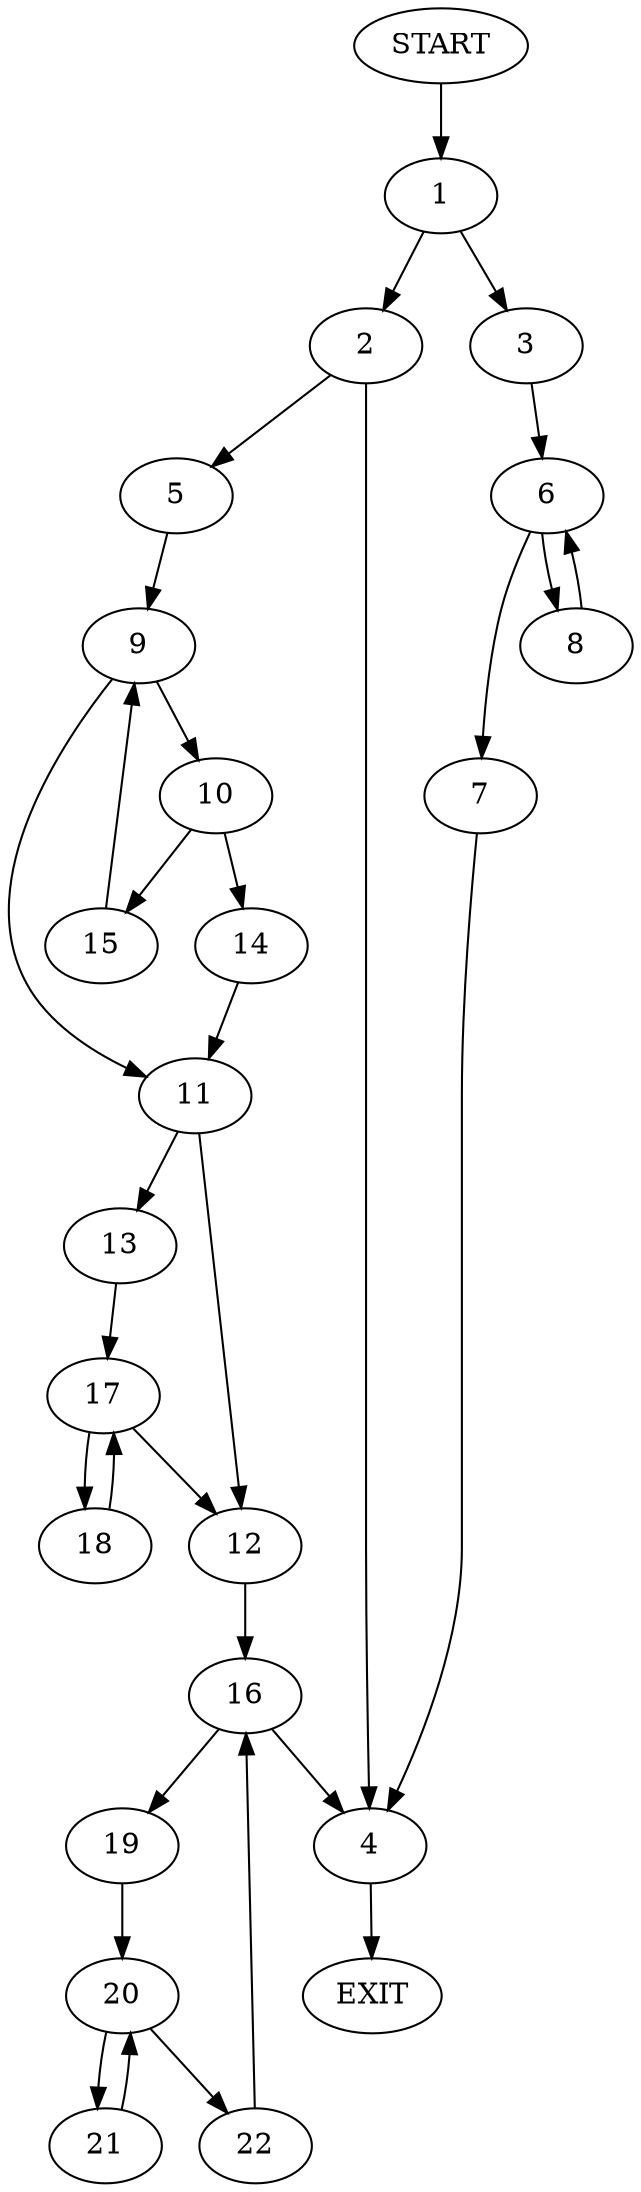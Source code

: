 digraph {
0 [label="START"]
23 [label="EXIT"]
0 -> 1
1 -> 2
1 -> 3
2 -> 4
2 -> 5
3 -> 6
6 -> 7
6 -> 8
8 -> 6
7 -> 4
4 -> 23
5 -> 9
9 -> 10
9 -> 11
11 -> 12
11 -> 13
10 -> 14
10 -> 15
14 -> 11
15 -> 9
12 -> 16
13 -> 17
17 -> 12
17 -> 18
18 -> 17
16 -> 4
16 -> 19
19 -> 20
20 -> 21
20 -> 22
22 -> 16
21 -> 20
}
